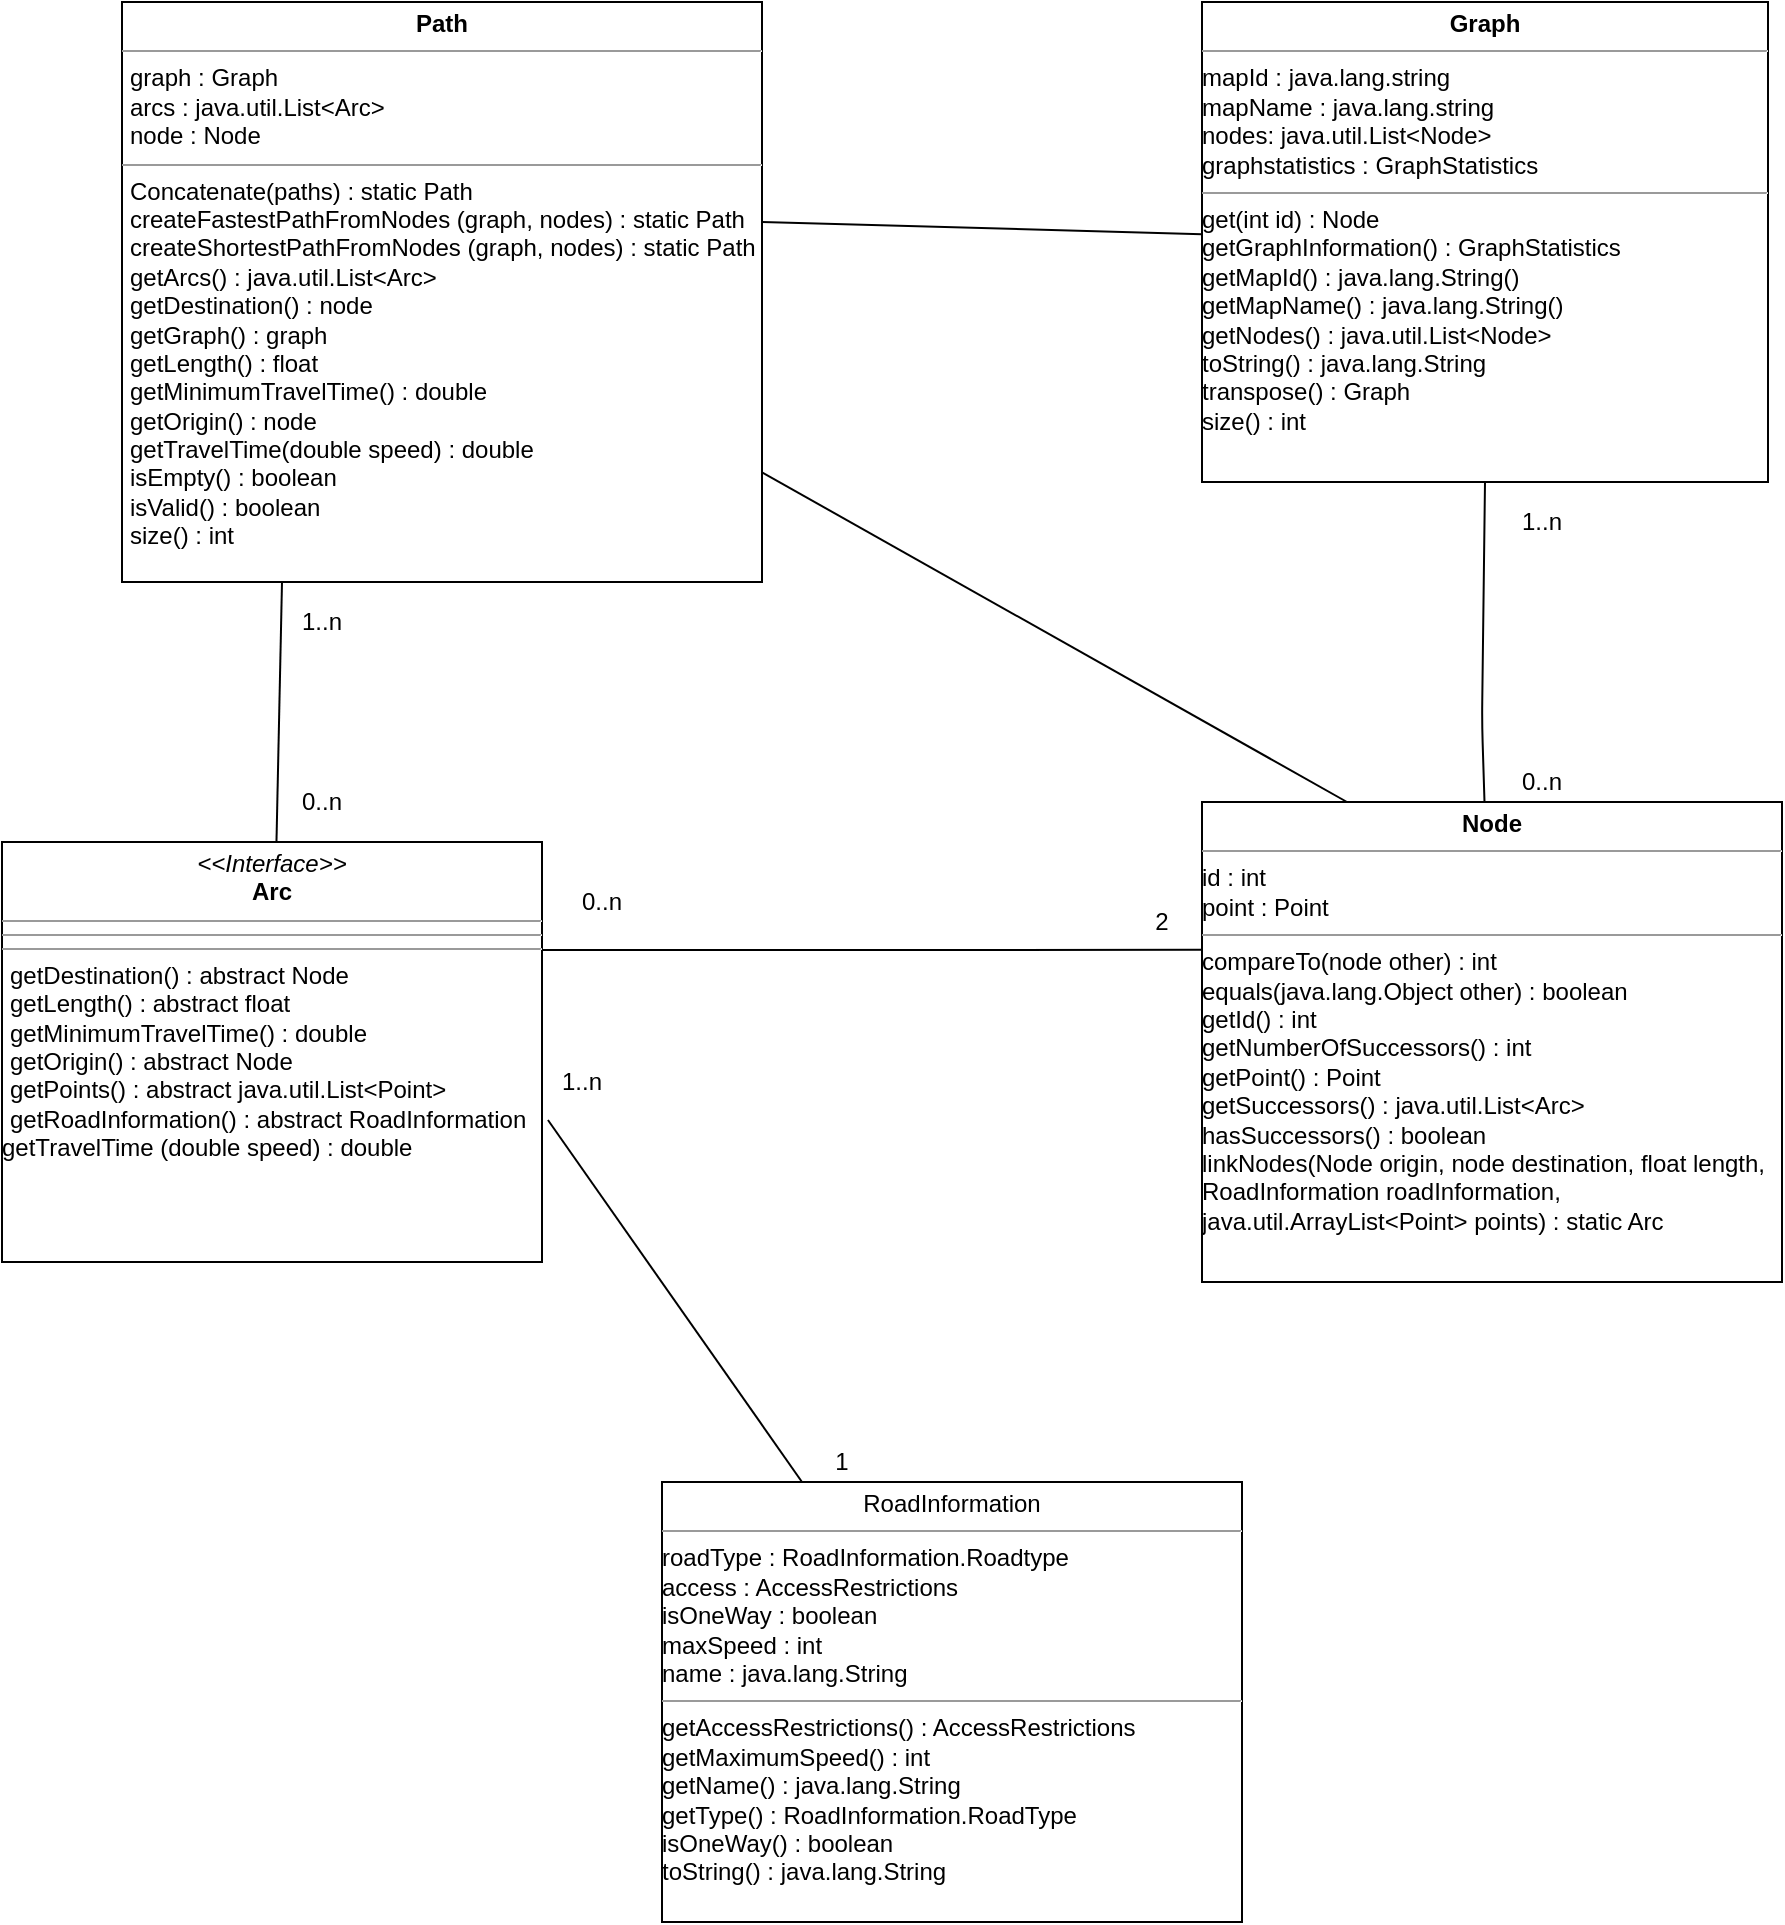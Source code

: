 <mxfile version="14.5.6" type="github">
  <diagram id="C5RBs43oDa-KdzZeNtuy" name="Page-1">
    <mxGraphModel dx="1590" dy="766" grid="1" gridSize="10" guides="1" tooltips="1" connect="1" arrows="1" fold="1" page="1" pageScale="1" pageWidth="1169" pageHeight="1654" math="0" shadow="0">
      <root>
        <mxCell id="WIyWlLk6GJQsqaUBKTNV-0" />
        <mxCell id="WIyWlLk6GJQsqaUBKTNV-1" parent="WIyWlLk6GJQsqaUBKTNV-0" />
        <mxCell id="EZNr9idk4kIAUqU_iQ0u-0" value="&lt;p style=&quot;margin: 0px ; margin-top: 4px ; text-align: center&quot;&gt;&lt;b&gt;Path&lt;/b&gt;&lt;br&gt;&lt;/p&gt;&lt;hr size=&quot;1&quot;&gt;&lt;p style=&quot;margin: 0px ; margin-left: 4px&quot;&gt;graph : Graph&lt;/p&gt;&lt;p style=&quot;margin: 0px ; margin-left: 4px&quot;&gt;arcs : java.util.List&amp;lt;Arc&amp;gt;&lt;/p&gt;&lt;p style=&quot;margin: 0px ; margin-left: 4px&quot;&gt;node : Node&lt;br&gt;&lt;/p&gt;&lt;hr size=&quot;1&quot;&gt;&lt;p style=&quot;margin: 0px ; margin-left: 4px&quot;&gt;Concatenate(paths) : static Path&lt;/p&gt;&lt;p style=&quot;margin: 0px ; margin-left: 4px&quot;&gt;createFastestPathFromNodes (graph, nodes) : static Path&lt;/p&gt;&lt;p style=&quot;margin: 0px ; margin-left: 4px&quot;&gt;createShortestPathFromNodes (graph, nodes) : static Path&lt;/p&gt;&lt;p style=&quot;margin: 0px ; margin-left: 4px&quot;&gt;getArcs() : java.util.List&amp;lt;Arc&amp;gt;&lt;/p&gt;&lt;p style=&quot;margin: 0px ; margin-left: 4px&quot;&gt;getDestination() : node&lt;/p&gt;&lt;p style=&quot;margin: 0px ; margin-left: 4px&quot;&gt;getGraph() : graph&lt;/p&gt;&lt;p style=&quot;margin: 0px ; margin-left: 4px&quot;&gt;getLength() : float&lt;/p&gt;&lt;p style=&quot;margin: 0px ; margin-left: 4px&quot;&gt;getMinimumTravelTime() : double&lt;/p&gt;&lt;p style=&quot;margin: 0px ; margin-left: 4px&quot;&gt;getOrigin() : node&lt;/p&gt;&lt;p style=&quot;margin: 0px ; margin-left: 4px&quot;&gt;getTravelTime(double speed) : double&lt;/p&gt;&lt;p style=&quot;margin: 0px ; margin-left: 4px&quot;&gt;isEmpty() : boolean&lt;/p&gt;&lt;p style=&quot;margin: 0px ; margin-left: 4px&quot;&gt;isValid() : boolean&lt;/p&gt;&lt;p style=&quot;margin: 0px ; margin-left: 4px&quot;&gt;size() : int&lt;br&gt;&lt;/p&gt;&lt;p style=&quot;margin: 0px ; margin-left: 4px&quot;&gt;&lt;br&gt;&lt;/p&gt;" style="verticalAlign=top;align=left;overflow=fill;fontSize=12;fontFamily=Helvetica;html=1;" vertex="1" parent="WIyWlLk6GJQsqaUBKTNV-1">
          <mxGeometry x="140" y="50" width="320" height="290" as="geometry" />
        </mxCell>
        <mxCell id="EZNr9idk4kIAUqU_iQ0u-1" value="&lt;p style=&quot;margin: 0px ; margin-top: 4px ; text-align: center&quot;&gt;&lt;b&gt;Node&lt;/b&gt;&lt;br&gt;&lt;/p&gt;&lt;hr size=&quot;1&quot;&gt;&lt;div&gt;id : int&lt;/div&gt;&lt;div&gt;point : Point&lt;br&gt;&lt;/div&gt;&lt;hr size=&quot;1&quot;&gt;&lt;div&gt;compareTo(node other) : int&lt;/div&gt;&lt;div&gt;equals(java.lang.Object other) : boolean&lt;/div&gt;&lt;div&gt;getId() : int&lt;/div&gt;&lt;div&gt;getNumberOfSuccessors() : int&lt;/div&gt;&lt;div&gt;getPoint() : Point&lt;/div&gt;&lt;div&gt;getSuccessors() : java.util.List&amp;lt;Arc&amp;gt;&lt;/div&gt;&lt;div&gt;hasSuccessors() : boolean&lt;/div&gt;&lt;div&gt;linkNodes(Node origin, node destination, float length, &lt;br&gt;&lt;/div&gt;&lt;div&gt;RoadInformation roadInformation, &lt;br&gt;&lt;/div&gt;&lt;div&gt;java.util.ArrayList&amp;lt;Point&amp;gt; points) : static Arc&lt;br&gt;&lt;/div&gt;&lt;font face=&quot;Helvetica&quot;&gt;&lt;code&gt;&lt;/code&gt;&lt;/font&gt;" style="verticalAlign=top;align=left;overflow=fill;fontSize=12;fontFamily=Helvetica;html=1;" vertex="1" parent="WIyWlLk6GJQsqaUBKTNV-1">
          <mxGeometry x="680" y="450" width="290" height="240" as="geometry" />
        </mxCell>
        <mxCell id="EZNr9idk4kIAUqU_iQ0u-4" value="&lt;p style=&quot;margin: 0px ; margin-top: 4px ; text-align: center&quot;&gt;&lt;b&gt;Graph&lt;/b&gt;&lt;br&gt;&lt;/p&gt;&lt;hr size=&quot;1&quot;&gt;&lt;div&gt;mapId : java.lang.string&lt;/div&gt;&lt;div&gt;mapName : java.lang.string&lt;/div&gt;&lt;div&gt;nodes: java.util.List&amp;lt;Node&amp;gt;&lt;/div&gt;&lt;div&gt;graphstatistics : GraphStatistics&lt;br&gt;&lt;/div&gt;&lt;hr size=&quot;1&quot;&gt;&lt;div&gt;get(int id) : Node&lt;/div&gt;&lt;div&gt;getGraphInformation() : GraphStatistics&lt;/div&gt;&lt;div&gt;getMapId() : java.lang.String()&lt;/div&gt;&lt;div&gt;getMapName() : java.lang.String()&lt;/div&gt;&lt;div&gt;getNodes() : java.util.List&amp;lt;Node&amp;gt;&lt;/div&gt;&lt;div&gt;toString() : java.lang.String&lt;/div&gt;&lt;div&gt;transpose() : Graph&lt;br&gt;&lt;/div&gt;&lt;div&gt;size() : int&lt;br&gt;&lt;/div&gt;&lt;p style=&quot;margin: 0px ; margin-left: 4px&quot;&gt;&lt;br&gt;&lt;/p&gt;" style="verticalAlign=top;align=left;overflow=fill;fontSize=12;fontFamily=Helvetica;html=1;" vertex="1" parent="WIyWlLk6GJQsqaUBKTNV-1">
          <mxGeometry x="680" y="50" width="283" height="240" as="geometry" />
        </mxCell>
        <mxCell id="EZNr9idk4kIAUqU_iQ0u-5" value="&lt;p style=&quot;margin: 0px ; margin-top: 4px ; text-align: center&quot;&gt;RoadInformation&lt;br&gt;&lt;/p&gt;&lt;hr size=&quot;1&quot;&gt;&lt;div&gt;roadType : RoadInformation.Roadtype&lt;/div&gt;&lt;div&gt;access : AccessRestrictions&lt;/div&gt;&lt;div&gt;isOneWay : boolean&lt;/div&gt;&lt;div&gt;maxSpeed : int&lt;/div&gt;&lt;div&gt;name : java.lang.String&lt;br&gt;&lt;/div&gt;&lt;hr size=&quot;1&quot;&gt;&lt;div&gt;getAccessRestrictions() : AccessRestrictions&lt;/div&gt;&lt;div&gt;getMaximumSpeed() : int&lt;/div&gt;&lt;div&gt;getName() : java.lang.String&lt;/div&gt;&lt;div&gt;getType() : RoadInformation.RoadType&lt;/div&gt;&lt;div&gt;isOneWay() : boolean&lt;/div&gt;&lt;div&gt;toString() : java.lang.String&lt;br&gt;&lt;font face=&quot;Helvetica&quot;&gt;&lt;code&gt;&lt;/code&gt;&lt;/font&gt;&lt;/div&gt;" style="verticalAlign=top;align=left;overflow=fill;fontSize=12;fontFamily=Helvetica;html=1;" vertex="1" parent="WIyWlLk6GJQsqaUBKTNV-1">
          <mxGeometry x="410" y="790" width="290" height="220" as="geometry" />
        </mxCell>
        <mxCell id="EZNr9idk4kIAUqU_iQ0u-11" value="&lt;p style=&quot;margin: 0px ; margin-top: 4px ; text-align: center&quot;&gt;&lt;i&gt;&amp;lt;&amp;lt;Interface&amp;gt;&amp;gt;&lt;/i&gt;&lt;br&gt;&lt;b&gt;Arc&lt;/b&gt;&lt;/p&gt;&lt;hr size=&quot;1&quot;&gt;&lt;hr size=&quot;1&quot;&gt;&lt;hr size=&quot;1&quot;&gt;&lt;p style=&quot;margin: 0px ; margin-left: 4px&quot;&gt;getDestination() : abstract Node&lt;/p&gt;&lt;p style=&quot;margin: 0px ; margin-left: 4px&quot;&gt;getLength() : abstract float&lt;/p&gt;&lt;p style=&quot;margin: 0px ; margin-left: 4px&quot;&gt;getMinimumTravelTime() : double&lt;/p&gt;&lt;p style=&quot;margin: 0px ; margin-left: 4px&quot;&gt;getOrigin() : abstract Node&lt;/p&gt;&lt;p style=&quot;margin: 0px ; margin-left: 4px&quot;&gt;getPoints() : abstract java.util.List&amp;lt;Point&amp;gt;&lt;/p&gt;&lt;p style=&quot;margin: 0px ; margin-left: 4px&quot;&gt;getRoadInformation() : abstract RoadInformation&lt;/p&gt;getTravelTime (double speed) : double" style="verticalAlign=top;align=left;overflow=fill;fontSize=12;fontFamily=Helvetica;html=1;" vertex="1" parent="WIyWlLk6GJQsqaUBKTNV-1">
          <mxGeometry x="80" y="470" width="270" height="210" as="geometry" />
        </mxCell>
        <mxCell id="EZNr9idk4kIAUqU_iQ0u-13" value="&lt;div&gt;2&lt;/div&gt;" style="text;html=1;strokeColor=none;fillColor=none;align=center;verticalAlign=middle;whiteSpace=wrap;rounded=0;" vertex="1" parent="WIyWlLk6GJQsqaUBKTNV-1">
          <mxGeometry x="640" y="500" width="40" height="20" as="geometry" />
        </mxCell>
        <mxCell id="EZNr9idk4kIAUqU_iQ0u-14" value="0..n" style="text;html=1;strokeColor=none;fillColor=none;align=center;verticalAlign=middle;whiteSpace=wrap;rounded=0;" vertex="1" parent="WIyWlLk6GJQsqaUBKTNV-1">
          <mxGeometry x="360" y="490" width="40" height="20" as="geometry" />
        </mxCell>
        <mxCell id="EZNr9idk4kIAUqU_iQ0u-15" value="0..n" style="text;html=1;strokeColor=none;fillColor=none;align=center;verticalAlign=middle;whiteSpace=wrap;rounded=0;" vertex="1" parent="WIyWlLk6GJQsqaUBKTNV-1">
          <mxGeometry x="830" y="430" width="40" height="20" as="geometry" />
        </mxCell>
        <mxCell id="EZNr9idk4kIAUqU_iQ0u-16" value="1..n" style="text;html=1;strokeColor=none;fillColor=none;align=center;verticalAlign=middle;whiteSpace=wrap;rounded=0;" vertex="1" parent="WIyWlLk6GJQsqaUBKTNV-1">
          <mxGeometry x="830" y="300" width="40" height="20" as="geometry" />
        </mxCell>
        <mxCell id="EZNr9idk4kIAUqU_iQ0u-17" value="1..n" style="text;html=1;strokeColor=none;fillColor=none;align=center;verticalAlign=middle;whiteSpace=wrap;rounded=0;" vertex="1" parent="WIyWlLk6GJQsqaUBKTNV-1">
          <mxGeometry x="350" y="580" width="40" height="20" as="geometry" />
        </mxCell>
        <mxCell id="EZNr9idk4kIAUqU_iQ0u-19" value="&lt;div&gt;1&lt;/div&gt;" style="text;html=1;strokeColor=none;fillColor=none;align=center;verticalAlign=middle;whiteSpace=wrap;rounded=0;" vertex="1" parent="WIyWlLk6GJQsqaUBKTNV-1">
          <mxGeometry x="480" y="770" width="40" height="20" as="geometry" />
        </mxCell>
        <mxCell id="EZNr9idk4kIAUqU_iQ0u-20" value="" style="endArrow=none;html=1;entryX=0;entryY=0.308;entryDx=0;entryDy=0;entryPerimeter=0;" edge="1" parent="WIyWlLk6GJQsqaUBKTNV-1" target="EZNr9idk4kIAUqU_iQ0u-1">
          <mxGeometry width="50" height="50" relative="1" as="geometry">
            <mxPoint x="350" y="524" as="sourcePoint" />
            <mxPoint x="670" y="530" as="targetPoint" />
          </mxGeometry>
        </mxCell>
        <mxCell id="EZNr9idk4kIAUqU_iQ0u-21" value="" style="endArrow=none;html=1;entryX=0;entryY=1;entryDx=0;entryDy=0;exitX=1.011;exitY=0.662;exitDx=0;exitDy=0;exitPerimeter=0;" edge="1" parent="WIyWlLk6GJQsqaUBKTNV-1" source="EZNr9idk4kIAUqU_iQ0u-11" target="EZNr9idk4kIAUqU_iQ0u-19">
          <mxGeometry width="50" height="50" relative="1" as="geometry">
            <mxPoint x="350" y="610.08" as="sourcePoint" />
            <mxPoint x="680" y="610.0" as="targetPoint" />
          </mxGeometry>
        </mxCell>
        <mxCell id="EZNr9idk4kIAUqU_iQ0u-22" value="" style="endArrow=none;html=1;exitX=0.25;exitY=1;exitDx=0;exitDy=0;" edge="1" parent="WIyWlLk6GJQsqaUBKTNV-1" source="EZNr9idk4kIAUqU_iQ0u-0" target="EZNr9idk4kIAUqU_iQ0u-11">
          <mxGeometry width="50" height="50" relative="1" as="geometry">
            <mxPoint x="200.0" y="339.02" as="sourcePoint" />
            <mxPoint x="327.03" y="520" as="targetPoint" />
          </mxGeometry>
        </mxCell>
        <mxCell id="EZNr9idk4kIAUqU_iQ0u-23" value="" style="endArrow=none;html=1;entryX=0.25;entryY=0;entryDx=0;entryDy=0;" edge="1" parent="WIyWlLk6GJQsqaUBKTNV-1" source="EZNr9idk4kIAUqU_iQ0u-0" target="EZNr9idk4kIAUqU_iQ0u-1">
          <mxGeometry width="50" height="50" relative="1" as="geometry">
            <mxPoint x="230" y="350" as="sourcePoint" />
            <mxPoint x="227.234" y="480" as="targetPoint" />
            <Array as="points" />
          </mxGeometry>
        </mxCell>
        <mxCell id="EZNr9idk4kIAUqU_iQ0u-24" value="" style="endArrow=none;html=1;exitX=0.5;exitY=1;exitDx=0;exitDy=0;" edge="1" parent="WIyWlLk6GJQsqaUBKTNV-1" source="EZNr9idk4kIAUqU_iQ0u-4" target="EZNr9idk4kIAUqU_iQ0u-1">
          <mxGeometry width="50" height="50" relative="1" as="geometry">
            <mxPoint x="810" y="295" as="sourcePoint" />
            <mxPoint x="762.5" y="460" as="targetPoint" />
            <Array as="points">
              <mxPoint x="820" y="410" />
            </Array>
          </mxGeometry>
        </mxCell>
        <mxCell id="EZNr9idk4kIAUqU_iQ0u-25" value="1..n" style="text;html=1;strokeColor=none;fillColor=none;align=center;verticalAlign=middle;whiteSpace=wrap;rounded=0;" vertex="1" parent="WIyWlLk6GJQsqaUBKTNV-1">
          <mxGeometry x="220" y="350" width="40" height="20" as="geometry" />
        </mxCell>
        <mxCell id="EZNr9idk4kIAUqU_iQ0u-26" value="0..n" style="text;html=1;strokeColor=none;fillColor=none;align=center;verticalAlign=middle;whiteSpace=wrap;rounded=0;" vertex="1" parent="WIyWlLk6GJQsqaUBKTNV-1">
          <mxGeometry x="220" y="440" width="40" height="20" as="geometry" />
        </mxCell>
        <mxCell id="EZNr9idk4kIAUqU_iQ0u-27" value="" style="endArrow=none;html=1;" edge="1" parent="WIyWlLk6GJQsqaUBKTNV-1" target="EZNr9idk4kIAUqU_iQ0u-4">
          <mxGeometry width="50" height="50" relative="1" as="geometry">
            <mxPoint x="460" y="159.996" as="sourcePoint" />
            <mxPoint x="752.5" y="324.83" as="targetPoint" />
            <Array as="points" />
          </mxGeometry>
        </mxCell>
      </root>
    </mxGraphModel>
  </diagram>
</mxfile>
